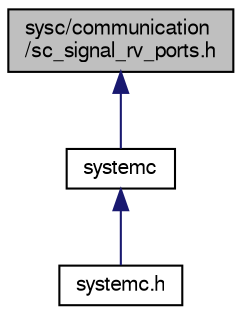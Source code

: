 digraph "sysc/communication/sc_signal_rv_ports.h"
{
  edge [fontname="FreeSans",fontsize="10",labelfontname="FreeSans",labelfontsize="10"];
  node [fontname="FreeSans",fontsize="10",shape=record];
  Node78 [label="sysc/communication\l/sc_signal_rv_ports.h",height=0.2,width=0.4,color="black", fillcolor="grey75", style="filled", fontcolor="black"];
  Node78 -> Node79 [dir="back",color="midnightblue",fontsize="10",style="solid",fontname="FreeSans"];
  Node79 [label="systemc",height=0.2,width=0.4,color="black", fillcolor="white", style="filled",URL="$a00401.html"];
  Node79 -> Node80 [dir="back",color="midnightblue",fontsize="10",style="solid",fontname="FreeSans"];
  Node80 [label="systemc.h",height=0.2,width=0.4,color="black", fillcolor="white", style="filled",URL="$a00404.html"];
}
